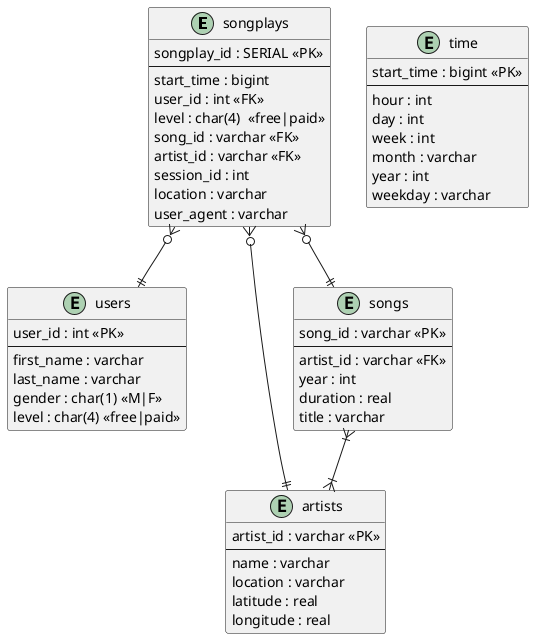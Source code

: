 @startuml

entity songplays{
    songplay_id : SERIAL <<PK>>
    --
    start_time : bigint
    user_id : int <<FK>>
    level : char(4)  <<free|paid>>
    song_id : varchar <<FK>>
    artist_id : varchar <<FK>>
    session_id : int 
    location : varchar
    user_agent : varchar 
}

entity users{
    user_id : int <<PK>>
    --
    first_name : varchar 
    last_name : varchar 
    gender : char(1) <<M|F>>
    level : char(4) <<free|paid>>
}

entity artists{
    artist_id : varchar <<PK>>
    --
    name : varchar 
    location : varchar
    latitude : real
    longitude : real
}

entity time{
    start_time : bigint <<PK>>
    --
    hour : int 
    day : int 
    week : int 
    month : varchar 
    year : int 
    weekday : varchar 
}

entity songs{
    song_id : varchar <<PK>>
    --
    artist_id : varchar <<FK>>
    year : int
    duration : real 
    title : varchar 
}

songplays }o--|| users
songplays }o--|| songs 
songplays }o--|| artists
songs }|--|{ artists

@enduml